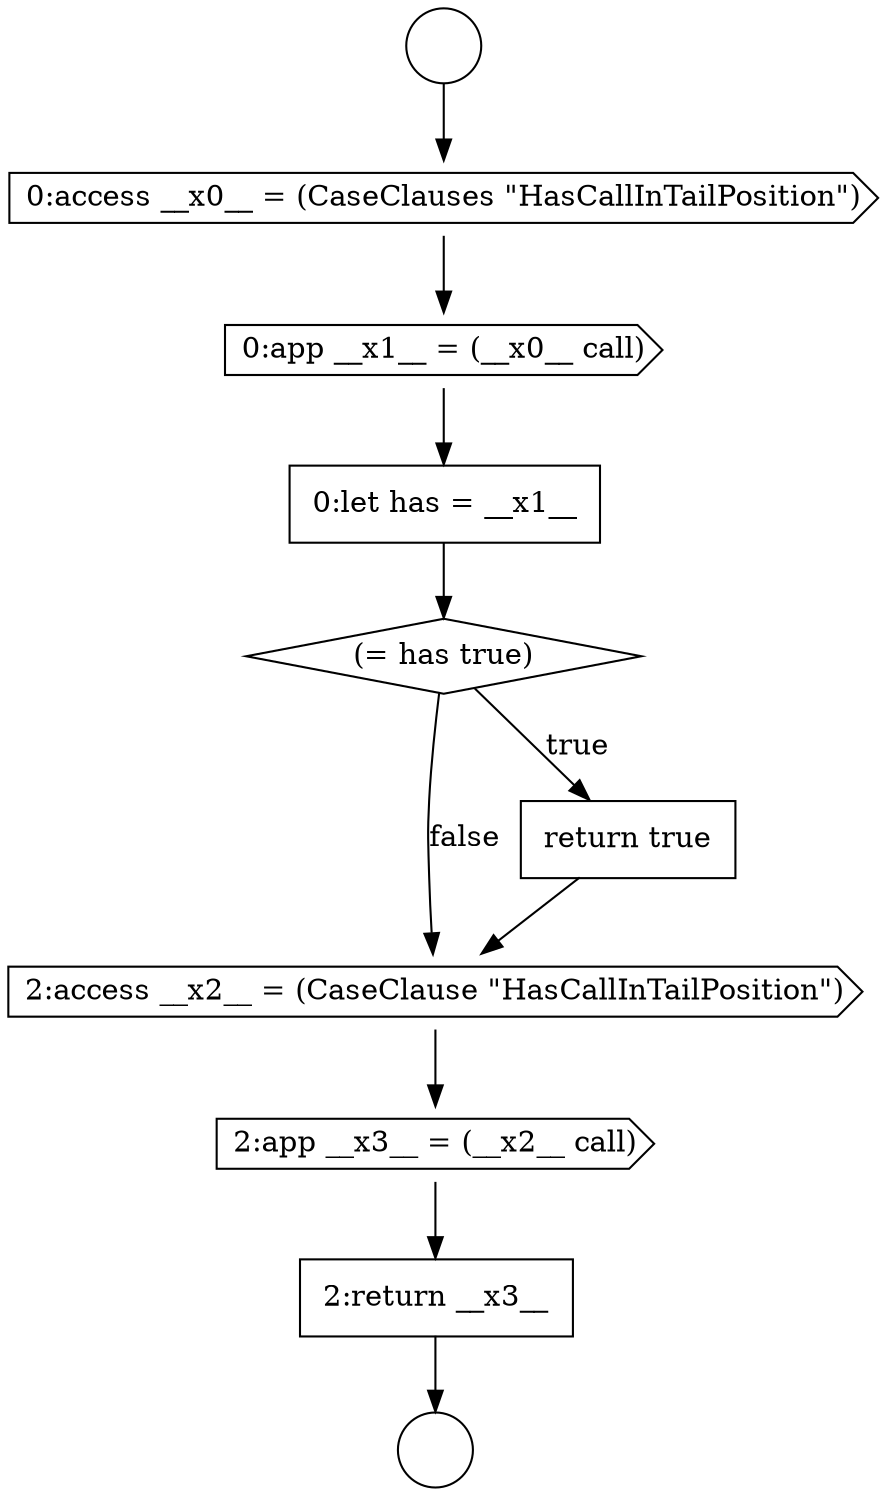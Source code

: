 digraph {
  node10567 [shape=none, margin=0, label=<<font color="black">
    <table border="0" cellborder="1" cellspacing="0" cellpadding="10">
      <tr><td align="left">0:let has = __x1__</td></tr>
    </table>
  </font>> color="black" fillcolor="white" style=filled]
  node10570 [shape=cds, label=<<font color="black">2:access __x2__ = (CaseClause &quot;HasCallInTailPosition&quot;)</font>> color="black" fillcolor="white" style=filled]
  node10566 [shape=cds, label=<<font color="black">0:app __x1__ = (__x0__ call)</font>> color="black" fillcolor="white" style=filled]
  node10571 [shape=cds, label=<<font color="black">2:app __x3__ = (__x2__ call)</font>> color="black" fillcolor="white" style=filled]
  node10572 [shape=none, margin=0, label=<<font color="black">
    <table border="0" cellborder="1" cellspacing="0" cellpadding="10">
      <tr><td align="left">2:return __x3__</td></tr>
    </table>
  </font>> color="black" fillcolor="white" style=filled]
  node10568 [shape=diamond, label=<<font color="black">(= has true)</font>> color="black" fillcolor="white" style=filled]
  node10563 [shape=circle label=" " color="black" fillcolor="white" style=filled]
  node10569 [shape=none, margin=0, label=<<font color="black">
    <table border="0" cellborder="1" cellspacing="0" cellpadding="10">
      <tr><td align="left">return true</td></tr>
    </table>
  </font>> color="black" fillcolor="white" style=filled]
  node10565 [shape=cds, label=<<font color="black">0:access __x0__ = (CaseClauses &quot;HasCallInTailPosition&quot;)</font>> color="black" fillcolor="white" style=filled]
  node10564 [shape=circle label=" " color="black" fillcolor="white" style=filled]
  node10565 -> node10566 [ color="black"]
  node10572 -> node10564 [ color="black"]
  node10567 -> node10568 [ color="black"]
  node10569 -> node10570 [ color="black"]
  node10566 -> node10567 [ color="black"]
  node10571 -> node10572 [ color="black"]
  node10568 -> node10569 [label=<<font color="black">true</font>> color="black"]
  node10568 -> node10570 [label=<<font color="black">false</font>> color="black"]
  node10563 -> node10565 [ color="black"]
  node10570 -> node10571 [ color="black"]
}
